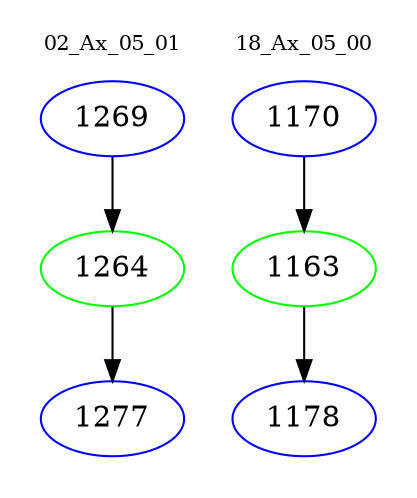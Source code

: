 digraph{
subgraph cluster_0 {
color = white
label = "02_Ax_05_01";
fontsize=10;
T0_1269 [label="1269", color="blue"]
T0_1269 -> T0_1264 [color="black"]
T0_1264 [label="1264", color="green"]
T0_1264 -> T0_1277 [color="black"]
T0_1277 [label="1277", color="blue"]
}
subgraph cluster_1 {
color = white
label = "18_Ax_05_00";
fontsize=10;
T1_1170 [label="1170", color="blue"]
T1_1170 -> T1_1163 [color="black"]
T1_1163 [label="1163", color="green"]
T1_1163 -> T1_1178 [color="black"]
T1_1178 [label="1178", color="blue"]
}
}
